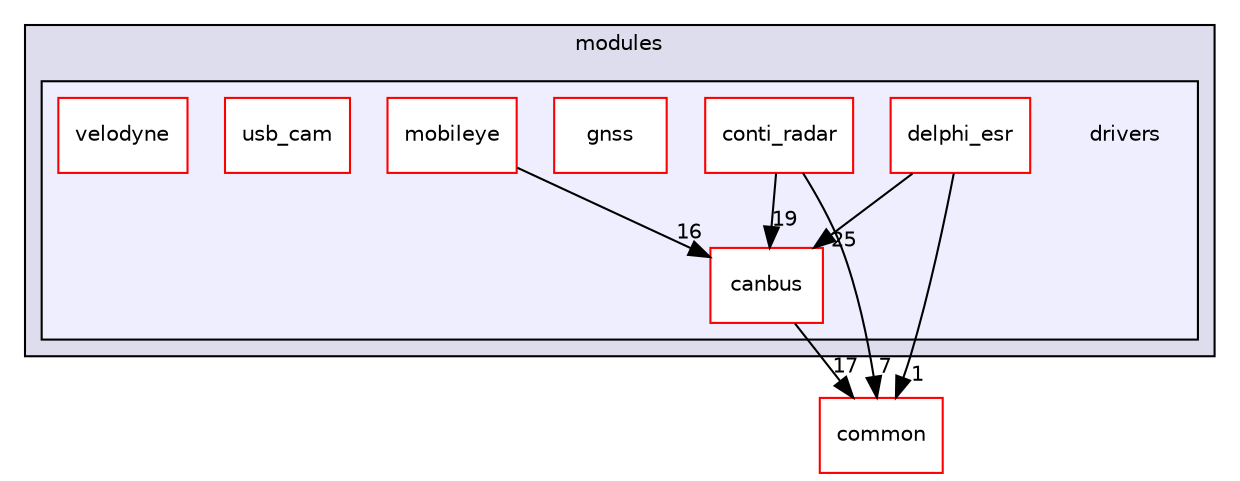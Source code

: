 digraph "modules/drivers" {
  compound=true
  node [ fontsize="10", fontname="Helvetica"];
  edge [ labelfontsize="10", labelfontname="Helvetica"];
  subgraph clusterdir_e05d7e2b1ecd646af5bb94391405f3b5 {
    graph [ bgcolor="#ddddee", pencolor="black", label="modules" fontname="Helvetica", fontsize="10", URL="dir_e05d7e2b1ecd646af5bb94391405f3b5.html"]
  subgraph clusterdir_fa7c3dda3a065b7e0bb8d7e2b3a94e74 {
    graph [ bgcolor="#eeeeff", pencolor="black", label="" URL="dir_fa7c3dda3a065b7e0bb8d7e2b3a94e74.html"];
    dir_fa7c3dda3a065b7e0bb8d7e2b3a94e74 [shape=plaintext label="drivers"];
    dir_6ac68ed414d44d6f54320351cbdbfd7b [shape=box label="canbus" color="red" fillcolor="white" style="filled" URL="dir_6ac68ed414d44d6f54320351cbdbfd7b.html"];
    dir_0b3050675826e7c7dd6cccf6316ff4a2 [shape=box label="conti_radar" color="red" fillcolor="white" style="filled" URL="dir_0b3050675826e7c7dd6cccf6316ff4a2.html"];
    dir_1b7884a9a6729ead1c247e827e3fe257 [shape=box label="delphi_esr" color="red" fillcolor="white" style="filled" URL="dir_1b7884a9a6729ead1c247e827e3fe257.html"];
    dir_f27f65aa3defbe702613ab09ad042a1e [shape=box label="gnss" color="red" fillcolor="white" style="filled" URL="dir_f27f65aa3defbe702613ab09ad042a1e.html"];
    dir_74831b5c66846d359f118ccb5ce77f83 [shape=box label="mobileye" color="red" fillcolor="white" style="filled" URL="dir_74831b5c66846d359f118ccb5ce77f83.html"];
    dir_fcf7bdd43917afa27248464d5a5d7745 [shape=box label="usb_cam" color="red" fillcolor="white" style="filled" URL="dir_fcf7bdd43917afa27248464d5a5d7745.html"];
    dir_70a2432e430bda682e3f6664fec21d91 [shape=box label="velodyne" color="red" fillcolor="white" style="filled" URL="dir_70a2432e430bda682e3f6664fec21d91.html"];
  }
  }
  dir_9a5e51f49964887903df6eed98080585 [shape=box label="common" fillcolor="white" style="filled" color="red" URL="dir_9a5e51f49964887903df6eed98080585.html"];
  dir_6ac68ed414d44d6f54320351cbdbfd7b->dir_9a5e51f49964887903df6eed98080585 [headlabel="17", labeldistance=1.5 headhref="dir_000095_000050.html"];
  dir_74831b5c66846d359f118ccb5ce77f83->dir_6ac68ed414d44d6f54320351cbdbfd7b [headlabel="16", labeldistance=1.5 headhref="dir_000116_000095.html"];
  dir_1b7884a9a6729ead1c247e827e3fe257->dir_6ac68ed414d44d6f54320351cbdbfd7b [headlabel="25", labeldistance=1.5 headhref="dir_000104_000095.html"];
  dir_1b7884a9a6729ead1c247e827e3fe257->dir_9a5e51f49964887903df6eed98080585 [headlabel="1", labeldistance=1.5 headhref="dir_000104_000050.html"];
  dir_0b3050675826e7c7dd6cccf6316ff4a2->dir_6ac68ed414d44d6f54320351cbdbfd7b [headlabel="19", labeldistance=1.5 headhref="dir_000102_000095.html"];
  dir_0b3050675826e7c7dd6cccf6316ff4a2->dir_9a5e51f49964887903df6eed98080585 [headlabel="7", labeldistance=1.5 headhref="dir_000102_000050.html"];
}
